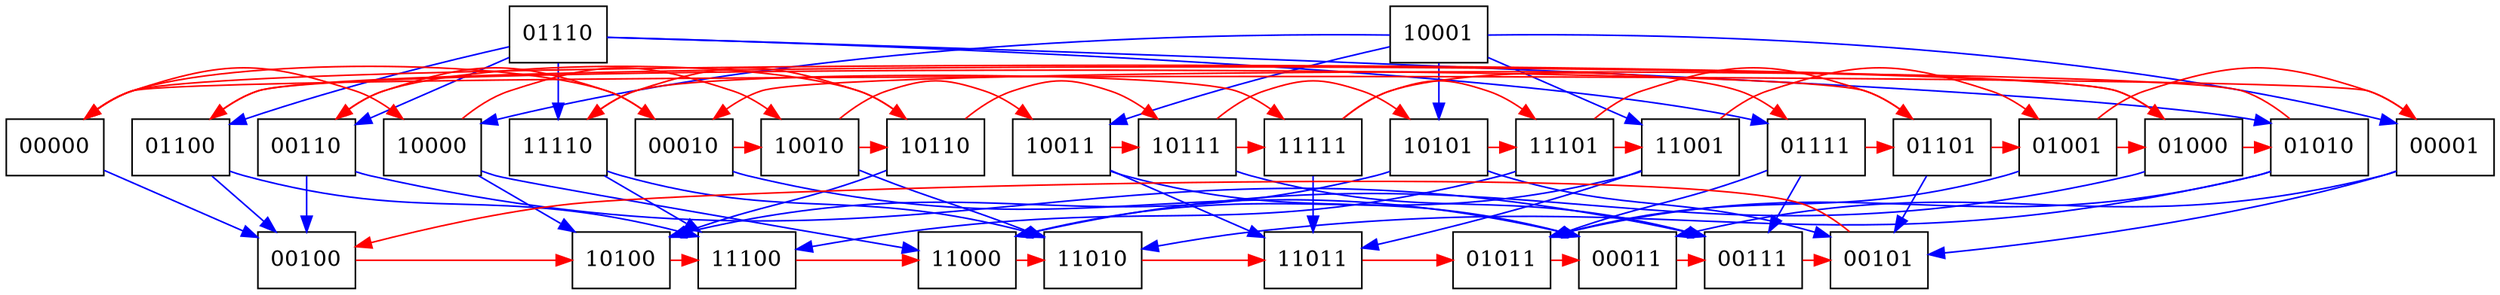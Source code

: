 digraph {
	subgraph level_5 { rank = same; node [shape = box] 01110; 10001};
	subgraph level_3 { rank = same; node [shape = box] 00000; 00001; 00010; 00110; 01000; 01001; 01010; 01100; 01101; 01111; 10000; 10010; 10011; 10101; 10110; 10111; 11001; 11101; 11110; 11111};
	subgraph level_1 { rank = same; node [shape = box] 00011; 00100; 00101; 00111; 01011; 10100; 11000; 11010; 11011; 11100};

	edge [color = red, label = ""] 00000 -> 00010 ;
	edge [color = blue, label = ""] 00000 -> 00100 ;
	edge [color = red, label = ""] 00000 -> 10000 ;
	edge [color = red, label = ""] 00001 -> 00000 ;
	edge [color = blue, label = ""] 00001 -> 00011 ;
	edge [color = blue, label = ""] 00001 -> 00101 ;
	edge [color = blue, label = ""] 00010 -> 00011 ;
	edge [color = red, label = ""] 00010 -> 00110 ;
	edge [color = red, label = ""] 00010 -> 10010 ;
	edge [color = red, label = ""] 00011 -> 00111 ;
	edge [color = red, label = ""] 00100 -> 10100 ;
	edge [color = red, label = ""] 00101 -> 00100 ;
	edge [color = blue, label = ""] 00110 -> 00100 ;
	edge [color = blue, label = ""] 00110 -> 00111 ;
	edge [color = red, label = ""] 00110 -> 10110 ;
	edge [color = red, label = ""] 00111 -> 00101 ;
	edge [color = red, label = ""] 01000 -> 00000 ;
	edge [color = red, label = ""] 01000 -> 01010 ;
	edge [color = blue, label = ""] 01000 -> 11000 ;
	edge [color = red, label = ""] 01001 -> 00001 ;
	edge [color = red, label = ""] 01001 -> 01000 ;
	edge [color = blue, label = ""] 01001 -> 01011 ;
	edge [color = red, label = ""] 01010 -> 00010 ;
	edge [color = blue, label = ""] 01010 -> 01011 ;
	edge [color = blue, label = ""] 01010 -> 11010 ;
	edge [color = red, label = ""] 01011 -> 00011 ;
	edge [color = blue, label = ""] 01100 -> 00100 ;
	edge [color = red, label = ""] 01100 -> 01000 ;
	edge [color = blue, label = ""] 01100 -> 11100 ;
	edge [color = blue, label = ""] 01101 -> 00101 ;
	edge [color = red, label = ""] 01101 -> 01001 ;
	edge [color = red, label = ""] 01101 -> 01100 ;
	edge [color = blue, label = ""] 01110 -> 00110 ;
	edge [color = blue, label = ""] 01110 -> 01010 ;
	edge [color = blue, label = ""] 01110 -> 01100 ;
	edge [color = blue, label = ""] 01110 -> 01111 ;
	edge [color = blue, label = ""] 01110 -> 11110 ;
	edge [color = blue, label = ""] 01111 -> 00111 ;
	edge [color = blue, label = ""] 01111 -> 01011 ;
	edge [color = red, label = ""] 01111 -> 01101 ;
	edge [color = red, label = ""] 10000 -> 10010 ;
	edge [color = blue, label = ""] 10000 -> 10100 ;
	edge [color = blue, label = ""] 10000 -> 11000 ;
	edge [color = blue, label = ""] 10001 -> 00001 ;
	edge [color = blue, label = ""] 10001 -> 10000 ;
	edge [color = blue, label = ""] 10001 -> 10011 ;
	edge [color = blue, label = ""] 10001 -> 10101 ;
	edge [color = blue, label = ""] 10001 -> 11001 ;
	edge [color = red, label = ""] 10010 -> 10011 ;
	edge [color = red, label = ""] 10010 -> 10110 ;
	edge [color = blue, label = ""] 10010 -> 11010 ;
	edge [color = blue, label = ""] 10011 -> 00011 ;
	edge [color = red, label = ""] 10011 -> 10111 ;
	edge [color = blue, label = ""] 10011 -> 11011 ;
	edge [color = red, label = ""] 10100 -> 11100 ;
	edge [color = blue, label = ""] 10101 -> 00101 ;
	edge [color = blue, label = ""] 10101 -> 10100 ;
	edge [color = red, label = ""] 10101 -> 11101 ;
	edge [color = blue, label = ""] 10110 -> 10100 ;
	edge [color = red, label = ""] 10110 -> 10111 ;
	edge [color = red, label = ""] 10110 -> 11110 ;
	edge [color = blue, label = ""] 10111 -> 00111 ;
	edge [color = red, label = ""] 10111 -> 10101 ;
	edge [color = red, label = ""] 10111 -> 11111 ;
	edge [color = red, label = ""] 11000 -> 11010 ;
	edge [color = red, label = ""] 11001 -> 01001 ;
	edge [color = blue, label = ""] 11001 -> 11000 ;
	edge [color = blue, label = ""] 11001 -> 11011 ;
	edge [color = red, label = ""] 11010 -> 11011 ;
	edge [color = red, label = ""] 11011 -> 01011 ;
	edge [color = red, label = ""] 11100 -> 11000 ;
	edge [color = red, label = ""] 11101 -> 01101 ;
	edge [color = red, label = ""] 11101 -> 11001 ;
	edge [color = blue, label = ""] 11101 -> 11100 ;
	edge [color = blue, label = ""] 11110 -> 11010 ;
	edge [color = blue, label = ""] 11110 -> 11100 ;
	edge [color = red, label = ""] 11110 -> 11111 ;
	edge [color = red, label = ""] 11111 -> 01111 ;
	edge [color = blue, label = ""] 11111 -> 11011 ;
	edge [color = red, label = ""] 11111 -> 11101 ;
}